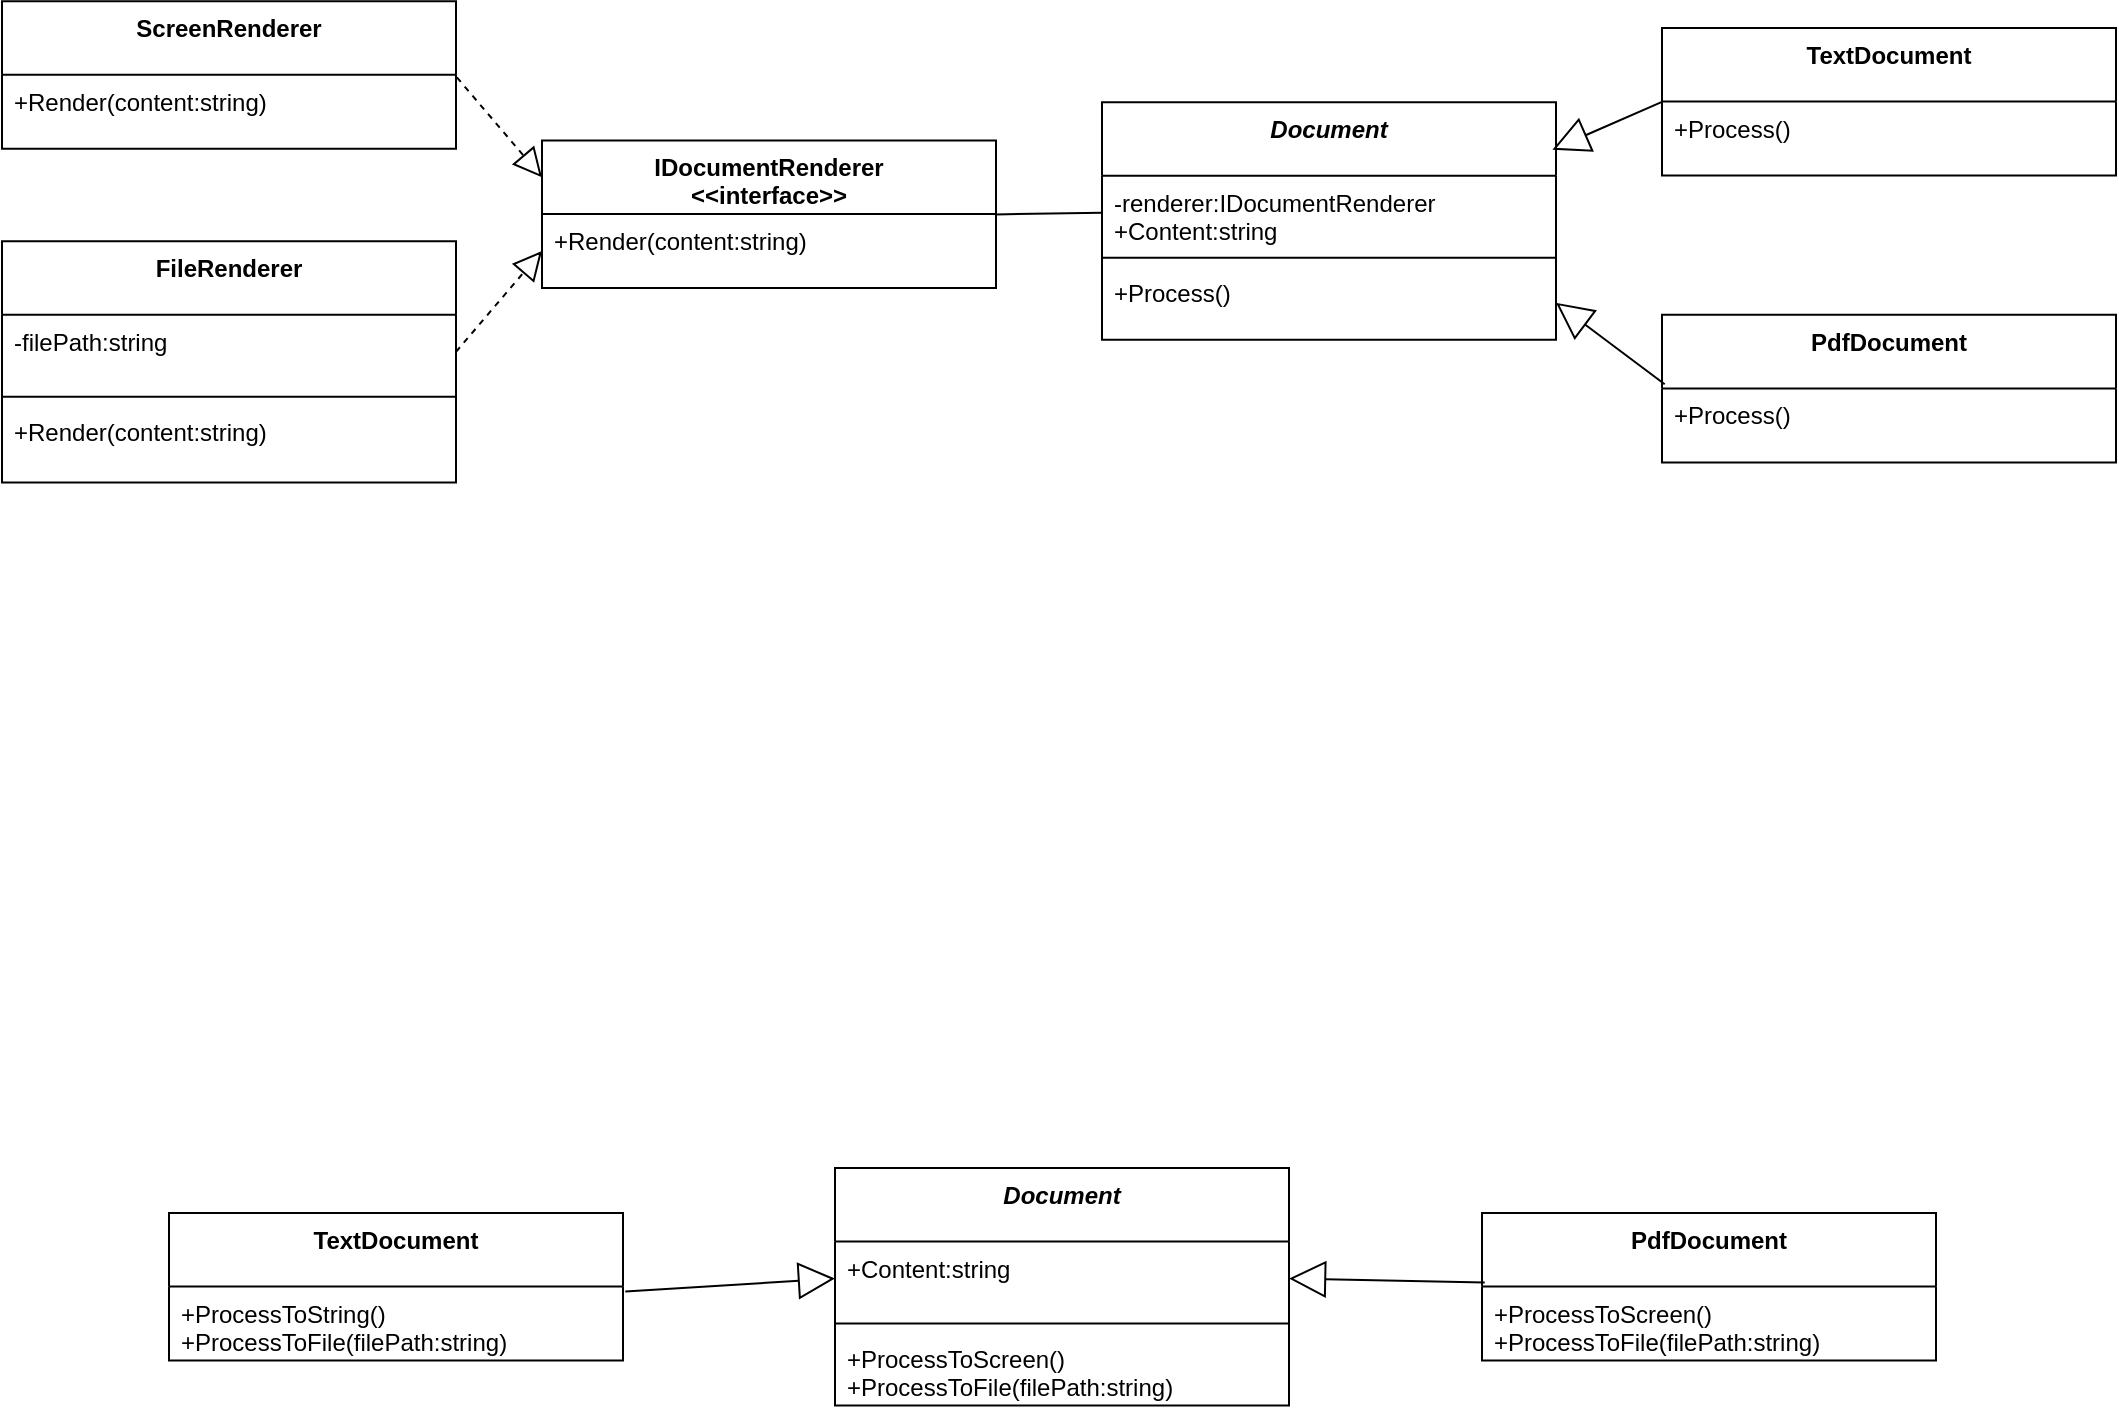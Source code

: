 <mxfile version="26.1.0">
  <diagram name="Страница — 1" id="xI7GtqTC5N3RrTUA1rMS">
    <mxGraphModel dx="2048" dy="767" grid="1" gridSize="10" guides="1" tooltips="1" connect="1" arrows="1" fold="1" page="1" pageScale="1" pageWidth="827" pageHeight="1169" math="0" shadow="0">
      <root>
        <mxCell id="0" />
        <mxCell id="1" parent="0" />
        <mxCell id="2" value="IDocumentRenderer&#xa;&lt;&lt;interface&gt;&gt;" style="swimlane;fontStyle=1;align=center;verticalAlign=top;childLayout=stackLayout;horizontal=1;startSize=36.8;horizontalStack=0;resizeParent=1;resizeParentMax=0;resizeLast=0;collapsible=0;marginBottom=0;" parent="1" vertex="1">
          <mxGeometry x="70" y="246.2" width="227" height="73.8" as="geometry" />
        </mxCell>
        <mxCell id="7" value="+Render(content:string)" style="text;strokeColor=none;fillColor=none;align=left;verticalAlign=top;spacingLeft=4;spacingRight=4;overflow=hidden;rotatable=0;points=[[0,0.5],[1,0.5]];portConstraint=eastwest;" parent="2" vertex="1">
          <mxGeometry y="36.8" width="227" height="37" as="geometry" />
        </mxCell>
        <mxCell id="PqRrqZSPvnDs5z7jwxE0-7" value="ScreenRenderer" style="swimlane;fontStyle=1;align=center;verticalAlign=top;childLayout=stackLayout;horizontal=1;startSize=36.8;horizontalStack=0;resizeParent=1;resizeParentMax=0;resizeLast=0;collapsible=0;marginBottom=0;" parent="1" vertex="1">
          <mxGeometry x="-200" y="176.6" width="227" height="73.8" as="geometry" />
        </mxCell>
        <mxCell id="PqRrqZSPvnDs5z7jwxE0-11" value="+Render(content:string)" style="text;strokeColor=none;fillColor=none;align=left;verticalAlign=top;spacingLeft=4;spacingRight=4;overflow=hidden;rotatable=0;points=[[0,0.5],[1,0.5]];portConstraint=eastwest;" parent="PqRrqZSPvnDs5z7jwxE0-7" vertex="1">
          <mxGeometry y="36.8" width="227" height="37" as="geometry" />
        </mxCell>
        <mxCell id="PqRrqZSPvnDs5z7jwxE0-13" value="Document" style="swimlane;fontStyle=3;align=center;verticalAlign=top;childLayout=stackLayout;horizontal=1;startSize=36.8;horizontalStack=0;resizeParent=1;resizeParentMax=0;resizeLast=0;collapsible=0;marginBottom=0;" parent="1" vertex="1">
          <mxGeometry x="350" y="227.1" width="227" height="118.8" as="geometry" />
        </mxCell>
        <mxCell id="PqRrqZSPvnDs5z7jwxE0-14" value="-renderer:IDocumentRenderer&#xa;+Content:string" style="text;strokeColor=none;fillColor=none;align=left;verticalAlign=top;spacingLeft=4;spacingRight=4;overflow=hidden;rotatable=0;points=[[0,0.5],[1,0.5]];portConstraint=eastwest;" parent="PqRrqZSPvnDs5z7jwxE0-13" vertex="1">
          <mxGeometry y="36.8" width="227" height="37" as="geometry" />
        </mxCell>
        <mxCell id="PqRrqZSPvnDs5z7jwxE0-16" style="line;strokeWidth=1;fillColor=none;align=left;verticalAlign=middle;spacingTop=-1;spacingLeft=3;spacingRight=3;rotatable=0;labelPosition=right;points=[];portConstraint=eastwest;strokeColor=inherit;" parent="PqRrqZSPvnDs5z7jwxE0-13" vertex="1">
          <mxGeometry y="73.8" width="227" height="8" as="geometry" />
        </mxCell>
        <mxCell id="PqRrqZSPvnDs5z7jwxE0-17" value="+Process()" style="text;strokeColor=none;fillColor=none;align=left;verticalAlign=top;spacingLeft=4;spacingRight=4;overflow=hidden;rotatable=0;points=[[0,0.5],[1,0.5]];portConstraint=eastwest;" parent="PqRrqZSPvnDs5z7jwxE0-13" vertex="1">
          <mxGeometry y="81.8" width="227" height="37" as="geometry" />
        </mxCell>
        <mxCell id="PqRrqZSPvnDs5z7jwxE0-19" value="FileRenderer" style="swimlane;fontStyle=1;align=center;verticalAlign=top;childLayout=stackLayout;horizontal=1;startSize=36.8;horizontalStack=0;resizeParent=1;resizeParentMax=0;resizeLast=0;collapsible=0;marginBottom=0;" parent="1" vertex="1">
          <mxGeometry x="-200" y="296.6" width="227" height="120.6" as="geometry" />
        </mxCell>
        <mxCell id="PqRrqZSPvnDs5z7jwxE0-21" value="-filePath:string" style="text;strokeColor=none;fillColor=none;align=left;verticalAlign=top;spacingLeft=4;spacingRight=4;overflow=hidden;rotatable=0;points=[[0,0.5],[1,0.5]];portConstraint=eastwest;" parent="PqRrqZSPvnDs5z7jwxE0-19" vertex="1">
          <mxGeometry y="36.8" width="227" height="37" as="geometry" />
        </mxCell>
        <mxCell id="PqRrqZSPvnDs5z7jwxE0-22" style="line;strokeWidth=1;fillColor=none;align=left;verticalAlign=middle;spacingTop=-1;spacingLeft=3;spacingRight=3;rotatable=0;labelPosition=right;points=[];portConstraint=eastwest;strokeColor=inherit;" parent="PqRrqZSPvnDs5z7jwxE0-19" vertex="1">
          <mxGeometry y="73.8" width="227" height="8" as="geometry" />
        </mxCell>
        <mxCell id="PqRrqZSPvnDs5z7jwxE0-24" value="+Render(content:string)" style="text;strokeColor=none;fillColor=none;align=left;verticalAlign=top;spacingLeft=4;spacingRight=4;overflow=hidden;rotatable=0;points=[[0,0.5],[1,0.5]];portConstraint=eastwest;" parent="PqRrqZSPvnDs5z7jwxE0-19" vertex="1">
          <mxGeometry y="81.8" width="227" height="38.8" as="geometry" />
        </mxCell>
        <mxCell id="PqRrqZSPvnDs5z7jwxE0-25" value="TextDocument" style="swimlane;fontStyle=1;align=center;verticalAlign=top;childLayout=stackLayout;horizontal=1;startSize=36.8;horizontalStack=0;resizeParent=1;resizeParentMax=0;resizeLast=0;collapsible=0;marginBottom=0;" parent="1" vertex="1">
          <mxGeometry x="630" y="190" width="227" height="73.8" as="geometry" />
        </mxCell>
        <mxCell id="PqRrqZSPvnDs5z7jwxE0-30" value="+Process()" style="text;strokeColor=none;fillColor=none;align=left;verticalAlign=top;spacingLeft=4;spacingRight=4;overflow=hidden;rotatable=0;points=[[0,0.5],[1,0.5]];portConstraint=eastwest;" parent="PqRrqZSPvnDs5z7jwxE0-25" vertex="1">
          <mxGeometry y="36.8" width="227" height="37" as="geometry" />
        </mxCell>
        <mxCell id="PqRrqZSPvnDs5z7jwxE0-31" value="PdfDocument" style="swimlane;fontStyle=1;align=center;verticalAlign=top;childLayout=stackLayout;horizontal=1;startSize=36.8;horizontalStack=0;resizeParent=1;resizeParentMax=0;resizeLast=0;collapsible=0;marginBottom=0;" parent="1" vertex="1">
          <mxGeometry x="630" y="333.4" width="227" height="73.8" as="geometry" />
        </mxCell>
        <mxCell id="PqRrqZSPvnDs5z7jwxE0-35" value="+Process()" style="text;strokeColor=none;fillColor=none;align=left;verticalAlign=top;spacingLeft=4;spacingRight=4;overflow=hidden;rotatable=0;points=[[0,0.5],[1,0.5]];portConstraint=eastwest;" parent="PqRrqZSPvnDs5z7jwxE0-31" vertex="1">
          <mxGeometry y="36.8" width="227" height="37" as="geometry" />
        </mxCell>
        <mxCell id="PqRrqZSPvnDs5z7jwxE0-45" value="" style="endArrow=block;dashed=1;endFill=0;endSize=12;html=1;rounded=0;entryX=0;entryY=0.25;entryDx=0;entryDy=0;exitX=1.002;exitY=0.035;exitDx=0;exitDy=0;exitPerimeter=0;" parent="1" source="PqRrqZSPvnDs5z7jwxE0-11" target="2" edge="1">
          <mxGeometry width="160" relative="1" as="geometry">
            <mxPoint x="60" y="196.6" as="sourcePoint" />
            <mxPoint x="430" y="376.6" as="targetPoint" />
          </mxGeometry>
        </mxCell>
        <mxCell id="PqRrqZSPvnDs5z7jwxE0-46" value="" style="endArrow=block;dashed=1;endFill=0;endSize=12;html=1;rounded=0;entryX=0;entryY=0.5;entryDx=0;entryDy=0;exitX=1;exitY=0.5;exitDx=0;exitDy=0;" parent="1" source="PqRrqZSPvnDs5z7jwxE0-21" target="7" edge="1">
          <mxGeometry width="160" relative="1" as="geometry">
            <mxPoint x="204" y="186.6" as="sourcePoint" />
            <mxPoint x="203" y="95.6" as="targetPoint" />
          </mxGeometry>
        </mxCell>
        <mxCell id="PqRrqZSPvnDs5z7jwxE0-47" value="" style="endArrow=block;endSize=16;endFill=0;html=1;rounded=0;entryX=0.992;entryY=0.2;entryDx=0;entryDy=0;exitX=0;exitY=0.5;exitDx=0;exitDy=0;entryPerimeter=0;" parent="1" source="PqRrqZSPvnDs5z7jwxE0-25" target="PqRrqZSPvnDs5z7jwxE0-13" edge="1">
          <mxGeometry width="160" relative="1" as="geometry">
            <mxPoint x="420" y="100" as="sourcePoint" />
            <mxPoint x="580" y="100" as="targetPoint" />
          </mxGeometry>
        </mxCell>
        <mxCell id="PqRrqZSPvnDs5z7jwxE0-48" value="" style="endArrow=block;endSize=16;endFill=0;html=1;rounded=0;entryX=1;entryY=0.5;entryDx=0;entryDy=0;exitX=0.006;exitY=-0.056;exitDx=0;exitDy=0;exitPerimeter=0;" parent="1" source="PqRrqZSPvnDs5z7jwxE0-35" target="PqRrqZSPvnDs5z7jwxE0-17" edge="1">
          <mxGeometry width="160" relative="1" as="geometry">
            <mxPoint x="539" y="226" as="sourcePoint" />
            <mxPoint x="640" y="241" as="targetPoint" />
          </mxGeometry>
        </mxCell>
        <mxCell id="PqRrqZSPvnDs5z7jwxE0-51" value="" style="endArrow=none;html=1;rounded=0;entryX=0;entryY=0.5;entryDx=0;entryDy=0;exitX=0.998;exitY=0.006;exitDx=0;exitDy=0;exitPerimeter=0;" parent="1" source="7" target="PqRrqZSPvnDs5z7jwxE0-14" edge="1">
          <mxGeometry width="50" height="50" relative="1" as="geometry">
            <mxPoint x="310" y="310" as="sourcePoint" />
            <mxPoint x="550" y="400" as="targetPoint" />
          </mxGeometry>
        </mxCell>
        <mxCell id="PqRrqZSPvnDs5z7jwxE0-58" value="Document" style="swimlane;fontStyle=3;align=center;verticalAlign=top;childLayout=stackLayout;horizontal=1;startSize=36.8;horizontalStack=0;resizeParent=1;resizeParentMax=0;resizeLast=0;collapsible=0;marginBottom=0;" parent="1" vertex="1">
          <mxGeometry x="216.5" y="760" width="227" height="118.8" as="geometry" />
        </mxCell>
        <mxCell id="PqRrqZSPvnDs5z7jwxE0-59" value="+Content:string" style="text;strokeColor=none;fillColor=none;align=left;verticalAlign=top;spacingLeft=4;spacingRight=4;overflow=hidden;rotatable=0;points=[[0,0.5],[1,0.5]];portConstraint=eastwest;" parent="PqRrqZSPvnDs5z7jwxE0-58" vertex="1">
          <mxGeometry y="36.8" width="227" height="37" as="geometry" />
        </mxCell>
        <mxCell id="PqRrqZSPvnDs5z7jwxE0-60" style="line;strokeWidth=1;fillColor=none;align=left;verticalAlign=middle;spacingTop=-1;spacingLeft=3;spacingRight=3;rotatable=0;labelPosition=right;points=[];portConstraint=eastwest;strokeColor=inherit;" parent="PqRrqZSPvnDs5z7jwxE0-58" vertex="1">
          <mxGeometry y="73.8" width="227" height="8" as="geometry" />
        </mxCell>
        <mxCell id="PqRrqZSPvnDs5z7jwxE0-61" value="+ProcessToScreen()&#xa;+ProcessToFile(filePath:string)" style="text;strokeColor=none;fillColor=none;align=left;verticalAlign=top;spacingLeft=4;spacingRight=4;overflow=hidden;rotatable=0;points=[[0,0.5],[1,0.5]];portConstraint=eastwest;" parent="PqRrqZSPvnDs5z7jwxE0-58" vertex="1">
          <mxGeometry y="81.8" width="227" height="37" as="geometry" />
        </mxCell>
        <mxCell id="PqRrqZSPvnDs5z7jwxE0-66" value="TextDocument" style="swimlane;fontStyle=1;align=center;verticalAlign=top;childLayout=stackLayout;horizontal=1;startSize=36.8;horizontalStack=0;resizeParent=1;resizeParentMax=0;resizeLast=0;collapsible=0;marginBottom=0;" parent="1" vertex="1">
          <mxGeometry x="-116.5" y="782.5" width="227" height="73.8" as="geometry" />
        </mxCell>
        <mxCell id="PqRrqZSPvnDs5z7jwxE0-67" value="+ProcessToString()&#xa;+ProcessToFile(filePath:string)" style="text;strokeColor=none;fillColor=none;align=left;verticalAlign=top;spacingLeft=4;spacingRight=4;overflow=hidden;rotatable=0;points=[[0,0.5],[1,0.5]];portConstraint=eastwest;" parent="PqRrqZSPvnDs5z7jwxE0-66" vertex="1">
          <mxGeometry y="36.8" width="227" height="37" as="geometry" />
        </mxCell>
        <mxCell id="PqRrqZSPvnDs5z7jwxE0-68" value="PdfDocument" style="swimlane;fontStyle=1;align=center;verticalAlign=top;childLayout=stackLayout;horizontal=1;startSize=36.8;horizontalStack=0;resizeParent=1;resizeParentMax=0;resizeLast=0;collapsible=0;marginBottom=0;" parent="1" vertex="1">
          <mxGeometry x="540" y="782.5" width="227" height="73.8" as="geometry" />
        </mxCell>
        <mxCell id="PqRrqZSPvnDs5z7jwxE0-69" value="+ProcessToScreen()&#xa;+ProcessToFile(filePath:string)" style="text;strokeColor=none;fillColor=none;align=left;verticalAlign=top;spacingLeft=4;spacingRight=4;overflow=hidden;rotatable=0;points=[[0,0.5],[1,0.5]];portConstraint=eastwest;" parent="PqRrqZSPvnDs5z7jwxE0-68" vertex="1">
          <mxGeometry y="36.8" width="227" height="37" as="geometry" />
        </mxCell>
        <mxCell id="PqRrqZSPvnDs5z7jwxE0-74" value="" style="endArrow=block;endSize=16;endFill=0;html=1;rounded=0;exitX=1.005;exitY=0.065;exitDx=0;exitDy=0;exitPerimeter=0;entryX=0;entryY=0.5;entryDx=0;entryDy=0;" parent="1" source="PqRrqZSPvnDs5z7jwxE0-67" target="PqRrqZSPvnDs5z7jwxE0-59" edge="1">
          <mxGeometry width="160" relative="1" as="geometry">
            <mxPoint x="286.5" y="632.9" as="sourcePoint" />
            <mxPoint x="166.5" y="789.5" as="targetPoint" />
          </mxGeometry>
        </mxCell>
        <mxCell id="PqRrqZSPvnDs5z7jwxE0-75" value="" style="endArrow=block;endSize=16;endFill=0;html=1;rounded=0;entryX=1;entryY=0.5;entryDx=0;entryDy=0;exitX=0.006;exitY=-0.056;exitDx=0;exitDy=0;exitPerimeter=0;" parent="1" source="PqRrqZSPvnDs5z7jwxE0-69" target="PqRrqZSPvnDs5z7jwxE0-59" edge="1">
          <mxGeometry width="160" relative="1" as="geometry">
            <mxPoint x="405.5" y="758.9" as="sourcePoint" />
            <mxPoint x="506.5" y="773.9" as="targetPoint" />
          </mxGeometry>
        </mxCell>
      </root>
    </mxGraphModel>
  </diagram>
</mxfile>
